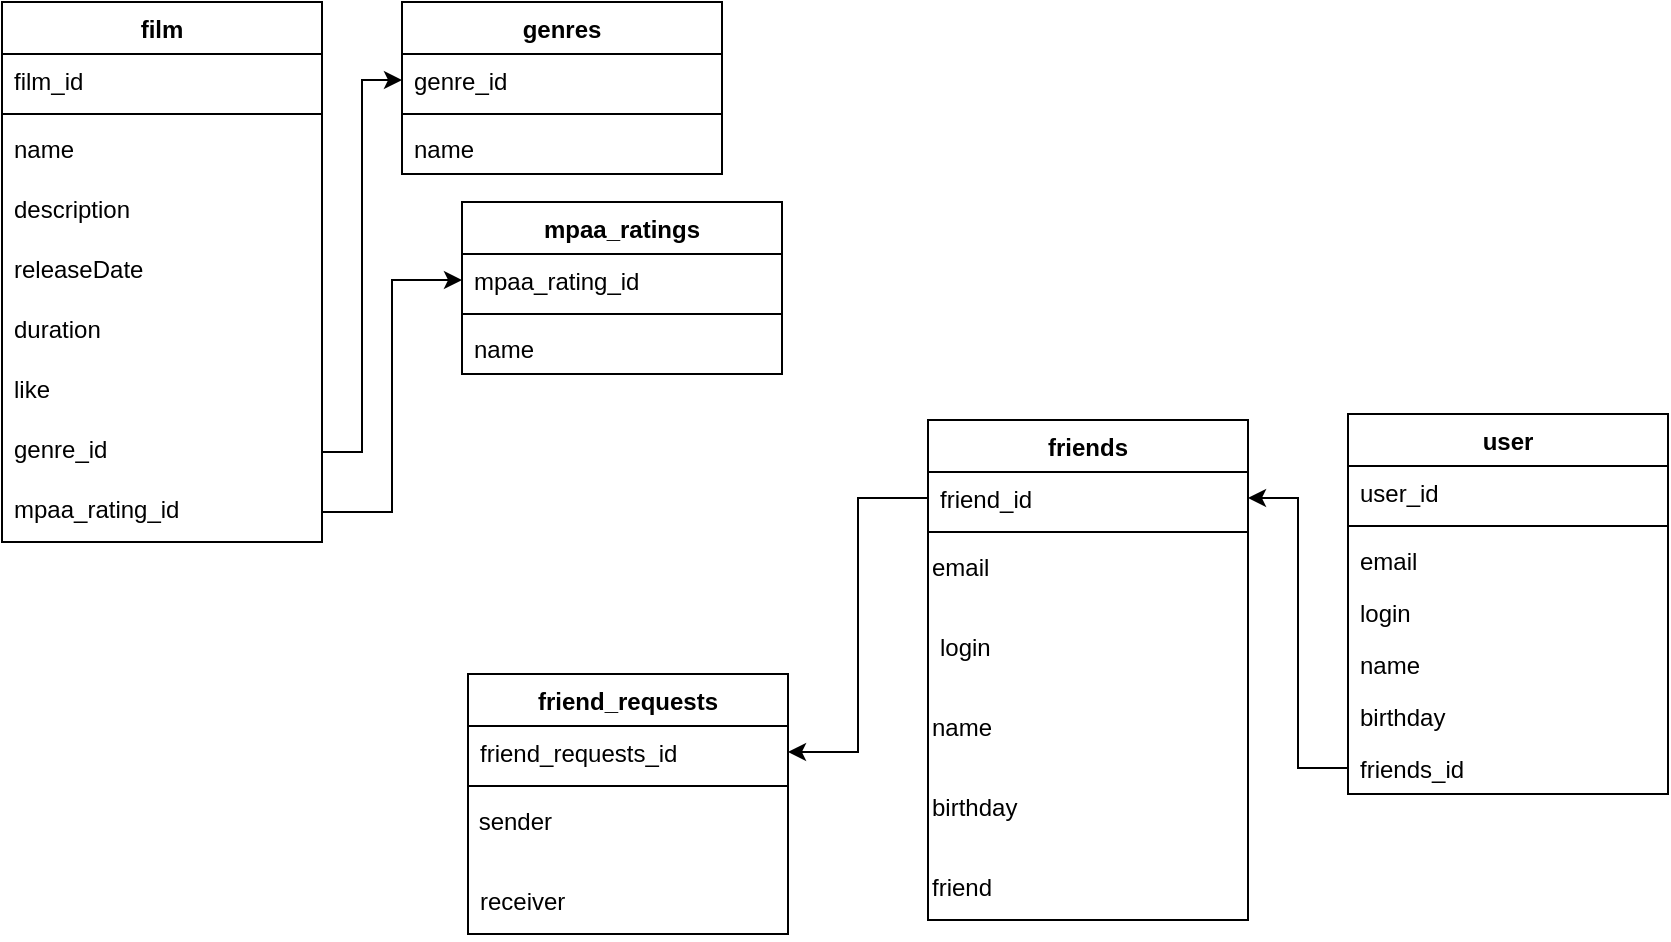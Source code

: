 <mxfile version="22.1.5" type="github">
  <diagram id="C5RBs43oDa-KdzZeNtuy" name="Page-1">
    <mxGraphModel dx="1741" dy="766" grid="0" gridSize="10" guides="1" tooltips="1" connect="1" arrows="1" fold="1" page="0" pageScale="1" pageWidth="827" pageHeight="1169" background="#ffffff" math="0" shadow="0">
      <root>
        <mxCell id="WIyWlLk6GJQsqaUBKTNV-0" />
        <mxCell id="WIyWlLk6GJQsqaUBKTNV-1" parent="WIyWlLk6GJQsqaUBKTNV-0" />
        <mxCell id="xBCUZ0o7GpwOlYW-5FfI-27" value="user" style="swimlane;fontStyle=1;align=center;verticalAlign=top;childLayout=stackLayout;horizontal=1;startSize=26;horizontalStack=0;resizeParent=1;resizeParentMax=0;resizeLast=0;collapsible=1;marginBottom=0;whiteSpace=wrap;html=1;labelBackgroundColor=none;shadow=0;" vertex="1" parent="WIyWlLk6GJQsqaUBKTNV-1">
          <mxGeometry x="377" y="258" width="160" height="190" as="geometry" />
        </mxCell>
        <mxCell id="xBCUZ0o7GpwOlYW-5FfI-28" value="user_id" style="text;align=left;verticalAlign=top;spacingLeft=4;spacingRight=4;overflow=hidden;rotatable=0;points=[[0,0.5],[1,0.5]];portConstraint=eastwest;whiteSpace=wrap;html=1;labelBackgroundColor=none;shadow=0;" vertex="1" parent="xBCUZ0o7GpwOlYW-5FfI-27">
          <mxGeometry y="26" width="160" height="26" as="geometry" />
        </mxCell>
        <mxCell id="xBCUZ0o7GpwOlYW-5FfI-29" value="" style="line;strokeWidth=1;fillColor=none;align=left;verticalAlign=middle;spacingTop=-1;spacingLeft=3;spacingRight=3;rotatable=0;labelPosition=right;points=[];portConstraint=eastwest;labelBackgroundColor=none;shadow=0;" vertex="1" parent="xBCUZ0o7GpwOlYW-5FfI-27">
          <mxGeometry y="52" width="160" height="8" as="geometry" />
        </mxCell>
        <mxCell id="xBCUZ0o7GpwOlYW-5FfI-31" value="email" style="text;align=left;verticalAlign=top;spacingLeft=4;spacingRight=4;overflow=hidden;rotatable=0;points=[[0,0.5],[1,0.5]];portConstraint=eastwest;whiteSpace=wrap;html=1;labelBackgroundColor=none;shadow=0;" vertex="1" parent="xBCUZ0o7GpwOlYW-5FfI-27">
          <mxGeometry y="60" width="160" height="26" as="geometry" />
        </mxCell>
        <mxCell id="xBCUZ0o7GpwOlYW-5FfI-33" value="login" style="text;align=left;verticalAlign=top;spacingLeft=4;spacingRight=4;overflow=hidden;rotatable=0;points=[[0,0.5],[1,0.5]];portConstraint=eastwest;whiteSpace=wrap;html=1;labelBackgroundColor=none;shadow=0;" vertex="1" parent="xBCUZ0o7GpwOlYW-5FfI-27">
          <mxGeometry y="86" width="160" height="26" as="geometry" />
        </mxCell>
        <mxCell id="xBCUZ0o7GpwOlYW-5FfI-35" value="name" style="text;align=left;verticalAlign=top;spacingLeft=4;spacingRight=4;overflow=hidden;rotatable=0;points=[[0,0.5],[1,0.5]];portConstraint=eastwest;whiteSpace=wrap;html=1;labelBackgroundColor=none;shadow=0;" vertex="1" parent="xBCUZ0o7GpwOlYW-5FfI-27">
          <mxGeometry y="112" width="160" height="26" as="geometry" />
        </mxCell>
        <mxCell id="xBCUZ0o7GpwOlYW-5FfI-36" value="birthday" style="text;align=left;verticalAlign=top;spacingLeft=4;spacingRight=4;overflow=hidden;rotatable=0;points=[[0,0.5],[1,0.5]];portConstraint=eastwest;whiteSpace=wrap;html=1;labelBackgroundColor=none;shadow=0;" vertex="1" parent="xBCUZ0o7GpwOlYW-5FfI-27">
          <mxGeometry y="138" width="160" height="26" as="geometry" />
        </mxCell>
        <mxCell id="xBCUZ0o7GpwOlYW-5FfI-37" value="friends_id" style="text;align=left;verticalAlign=top;spacingLeft=4;spacingRight=4;overflow=hidden;rotatable=0;points=[[0,0.5],[1,0.5]];portConstraint=eastwest;whiteSpace=wrap;html=1;labelBackgroundColor=none;shadow=0;" vertex="1" parent="xBCUZ0o7GpwOlYW-5FfI-27">
          <mxGeometry y="164" width="160" height="26" as="geometry" />
        </mxCell>
        <mxCell id="xBCUZ0o7GpwOlYW-5FfI-6" value="film" style="swimlane;fontStyle=1;align=center;verticalAlign=top;childLayout=stackLayout;horizontal=1;startSize=26;horizontalStack=0;resizeParent=1;resizeParentMax=0;resizeLast=0;collapsible=1;marginBottom=0;whiteSpace=wrap;html=1;direction=east;labelBackgroundColor=none;" vertex="1" parent="WIyWlLk6GJQsqaUBKTNV-1">
          <mxGeometry x="-296" y="52" width="160" height="270" as="geometry" />
        </mxCell>
        <mxCell id="xBCUZ0o7GpwOlYW-5FfI-7" value="film_id" style="text;align=left;verticalAlign=top;spacingLeft=4;spacingRight=4;overflow=hidden;rotatable=0;points=[[0,0.5],[1,0.5]];portConstraint=eastwest;whiteSpace=wrap;html=1;labelBackgroundColor=none;" vertex="1" parent="xBCUZ0o7GpwOlYW-5FfI-6">
          <mxGeometry y="26" width="160" height="26" as="geometry" />
        </mxCell>
        <mxCell id="xBCUZ0o7GpwOlYW-5FfI-8" value="" style="line;strokeWidth=1;fillColor=none;align=left;verticalAlign=middle;spacingTop=-1;spacingLeft=3;spacingRight=3;rotatable=0;labelPosition=right;points=[];portConstraint=eastwest;labelBackgroundColor=none;" vertex="1" parent="xBCUZ0o7GpwOlYW-5FfI-6">
          <mxGeometry y="52" width="160" height="8" as="geometry" />
        </mxCell>
        <mxCell id="xBCUZ0o7GpwOlYW-5FfI-10" value="name" style="text;align=left;verticalAlign=top;spacingLeft=4;spacingRight=4;overflow=hidden;rotatable=0;points=[[0,0.5],[1,0.5]];portConstraint=eastwest;whiteSpace=wrap;html=1;labelBackgroundColor=none;" vertex="1" parent="xBCUZ0o7GpwOlYW-5FfI-6">
          <mxGeometry y="60" width="160" height="30" as="geometry" />
        </mxCell>
        <mxCell id="xBCUZ0o7GpwOlYW-5FfI-11" value="description" style="text;align=left;verticalAlign=top;spacingLeft=4;spacingRight=4;overflow=hidden;rotatable=0;points=[[0,0.5],[1,0.5]];portConstraint=eastwest;whiteSpace=wrap;html=1;labelBackgroundColor=none;" vertex="1" parent="xBCUZ0o7GpwOlYW-5FfI-6">
          <mxGeometry y="90" width="160" height="30" as="geometry" />
        </mxCell>
        <mxCell id="xBCUZ0o7GpwOlYW-5FfI-12" value="releaseDate" style="text;align=left;verticalAlign=top;spacingLeft=4;spacingRight=4;overflow=hidden;rotatable=0;points=[[0,0.5],[1,0.5]];portConstraint=eastwest;whiteSpace=wrap;html=1;labelBackgroundColor=none;" vertex="1" parent="xBCUZ0o7GpwOlYW-5FfI-6">
          <mxGeometry y="120" width="160" height="30" as="geometry" />
        </mxCell>
        <mxCell id="xBCUZ0o7GpwOlYW-5FfI-13" value="duration" style="text;align=left;verticalAlign=top;spacingLeft=4;spacingRight=4;overflow=hidden;rotatable=0;points=[[0,0.5],[1,0.5]];portConstraint=eastwest;whiteSpace=wrap;html=1;labelBackgroundColor=none;" vertex="1" parent="xBCUZ0o7GpwOlYW-5FfI-6">
          <mxGeometry y="150" width="160" height="30" as="geometry" />
        </mxCell>
        <mxCell id="xBCUZ0o7GpwOlYW-5FfI-15" value="like" style="text;align=left;verticalAlign=top;spacingLeft=4;spacingRight=4;overflow=hidden;rotatable=0;points=[[0,0.5],[1,0.5]];portConstraint=eastwest;whiteSpace=wrap;html=1;labelBackgroundColor=none;" vertex="1" parent="xBCUZ0o7GpwOlYW-5FfI-6">
          <mxGeometry y="180" width="160" height="30" as="geometry" />
        </mxCell>
        <mxCell id="xBCUZ0o7GpwOlYW-5FfI-14" value="genre_id" style="text;align=left;verticalAlign=top;spacingLeft=4;spacingRight=4;overflow=hidden;rotatable=0;points=[[0,0.5],[1,0.5]];portConstraint=eastwest;whiteSpace=wrap;html=1;labelBackgroundColor=none;" vertex="1" parent="xBCUZ0o7GpwOlYW-5FfI-6">
          <mxGeometry y="210" width="160" height="30" as="geometry" />
        </mxCell>
        <mxCell id="xBCUZ0o7GpwOlYW-5FfI-16" value="mpaa_rating_id" style="text;align=left;verticalAlign=top;spacingLeft=4;spacingRight=4;overflow=hidden;rotatable=0;points=[[0,0.5],[1,0.5]];portConstraint=eastwest;whiteSpace=wrap;html=1;labelBackgroundColor=none;" vertex="1" parent="xBCUZ0o7GpwOlYW-5FfI-6">
          <mxGeometry y="240" width="160" height="30" as="geometry" />
        </mxCell>
        <mxCell id="xBCUZ0o7GpwOlYW-5FfI-17" value="genres" style="swimlane;fontStyle=1;align=center;verticalAlign=top;childLayout=stackLayout;horizontal=1;startSize=26;horizontalStack=0;resizeParent=1;resizeParentMax=0;resizeLast=0;collapsible=1;marginBottom=0;whiteSpace=wrap;html=1;labelBackgroundColor=none;" vertex="1" parent="WIyWlLk6GJQsqaUBKTNV-1">
          <mxGeometry x="-96" y="52" width="160" height="86" as="geometry" />
        </mxCell>
        <mxCell id="xBCUZ0o7GpwOlYW-5FfI-18" value="genre_id" style="text;align=left;verticalAlign=top;spacingLeft=4;spacingRight=4;overflow=hidden;rotatable=0;points=[[0,0.5],[1,0.5]];portConstraint=eastwest;whiteSpace=wrap;html=1;labelBackgroundColor=none;" vertex="1" parent="xBCUZ0o7GpwOlYW-5FfI-17">
          <mxGeometry y="26" width="160" height="26" as="geometry" />
        </mxCell>
        <mxCell id="xBCUZ0o7GpwOlYW-5FfI-19" value="" style="line;strokeWidth=1;fillColor=none;align=left;verticalAlign=middle;spacingTop=-1;spacingLeft=3;spacingRight=3;rotatable=0;labelPosition=right;points=[];portConstraint=eastwest;labelBackgroundColor=none;" vertex="1" parent="xBCUZ0o7GpwOlYW-5FfI-17">
          <mxGeometry y="52" width="160" height="8" as="geometry" />
        </mxCell>
        <mxCell id="xBCUZ0o7GpwOlYW-5FfI-20" value="name" style="text;align=left;verticalAlign=top;spacingLeft=4;spacingRight=4;overflow=hidden;rotatable=0;points=[[0,0.5],[1,0.5]];portConstraint=eastwest;whiteSpace=wrap;html=1;labelBackgroundColor=none;" vertex="1" parent="xBCUZ0o7GpwOlYW-5FfI-17">
          <mxGeometry y="60" width="160" height="26" as="geometry" />
        </mxCell>
        <mxCell id="xBCUZ0o7GpwOlYW-5FfI-21" value="mpaa_ratings" style="swimlane;fontStyle=1;align=center;verticalAlign=top;childLayout=stackLayout;horizontal=1;startSize=26;horizontalStack=0;resizeParent=1;resizeParentMax=0;resizeLast=0;collapsible=1;marginBottom=0;whiteSpace=wrap;html=1;labelBackgroundColor=none;" vertex="1" parent="WIyWlLk6GJQsqaUBKTNV-1">
          <mxGeometry x="-66" y="152" width="160" height="86" as="geometry" />
        </mxCell>
        <mxCell id="xBCUZ0o7GpwOlYW-5FfI-22" value="mpaa_rating_id" style="text;align=left;verticalAlign=top;spacingLeft=4;spacingRight=4;overflow=hidden;rotatable=0;points=[[0,0.5],[1,0.5]];portConstraint=eastwest;whiteSpace=wrap;html=1;labelBackgroundColor=none;" vertex="1" parent="xBCUZ0o7GpwOlYW-5FfI-21">
          <mxGeometry y="26" width="160" height="26" as="geometry" />
        </mxCell>
        <mxCell id="xBCUZ0o7GpwOlYW-5FfI-23" value="" style="line;strokeWidth=1;fillColor=none;align=left;verticalAlign=middle;spacingTop=-1;spacingLeft=3;spacingRight=3;rotatable=0;labelPosition=right;points=[];portConstraint=eastwest;labelBackgroundColor=none;" vertex="1" parent="xBCUZ0o7GpwOlYW-5FfI-21">
          <mxGeometry y="52" width="160" height="8" as="geometry" />
        </mxCell>
        <mxCell id="xBCUZ0o7GpwOlYW-5FfI-24" value="name" style="text;align=left;verticalAlign=top;spacingLeft=4;spacingRight=4;overflow=hidden;rotatable=0;points=[[0,0.5],[1,0.5]];portConstraint=eastwest;whiteSpace=wrap;html=1;labelBackgroundColor=none;" vertex="1" parent="xBCUZ0o7GpwOlYW-5FfI-21">
          <mxGeometry y="60" width="160" height="26" as="geometry" />
        </mxCell>
        <mxCell id="xBCUZ0o7GpwOlYW-5FfI-25" style="edgeStyle=orthogonalEdgeStyle;rounded=0;orthogonalLoop=1;jettySize=auto;html=1;exitX=1;exitY=0.5;exitDx=0;exitDy=0;entryX=0;entryY=0.5;entryDx=0;entryDy=0;labelBackgroundColor=none;fontColor=default;" edge="1" parent="WIyWlLk6GJQsqaUBKTNV-1" source="xBCUZ0o7GpwOlYW-5FfI-16" target="xBCUZ0o7GpwOlYW-5FfI-22">
          <mxGeometry relative="1" as="geometry" />
        </mxCell>
        <mxCell id="xBCUZ0o7GpwOlYW-5FfI-26" style="edgeStyle=orthogonalEdgeStyle;rounded=0;orthogonalLoop=1;jettySize=auto;html=1;exitX=1;exitY=0.5;exitDx=0;exitDy=0;entryX=0;entryY=0.5;entryDx=0;entryDy=0;labelBackgroundColor=none;fontColor=default;" edge="1" parent="WIyWlLk6GJQsqaUBKTNV-1" source="xBCUZ0o7GpwOlYW-5FfI-14" target="xBCUZ0o7GpwOlYW-5FfI-18">
          <mxGeometry relative="1" as="geometry" />
        </mxCell>
        <mxCell id="xBCUZ0o7GpwOlYW-5FfI-45" value="friend_requests" style="swimlane;fontStyle=1;align=center;verticalAlign=top;childLayout=stackLayout;horizontal=1;startSize=26;horizontalStack=0;resizeParent=1;resizeParentMax=0;resizeLast=0;collapsible=1;marginBottom=0;whiteSpace=wrap;html=1;labelBackgroundColor=none;shadow=0;" vertex="1" parent="WIyWlLk6GJQsqaUBKTNV-1">
          <mxGeometry x="-63" y="388" width="160" height="130" as="geometry" />
        </mxCell>
        <mxCell id="xBCUZ0o7GpwOlYW-5FfI-46" value="friend_requests_id" style="text;align=left;verticalAlign=top;spacingLeft=4;spacingRight=4;overflow=hidden;rotatable=0;points=[[0,0.5],[1,0.5]];portConstraint=eastwest;whiteSpace=wrap;html=1;labelBackgroundColor=none;shadow=0;" vertex="1" parent="xBCUZ0o7GpwOlYW-5FfI-45">
          <mxGeometry y="26" width="160" height="26" as="geometry" />
        </mxCell>
        <mxCell id="xBCUZ0o7GpwOlYW-5FfI-47" value="" style="line;strokeWidth=1;fillColor=none;align=left;verticalAlign=middle;spacingTop=-1;spacingLeft=3;spacingRight=3;rotatable=0;labelPosition=right;points=[];portConstraint=eastwest;labelBackgroundColor=none;shadow=0;" vertex="1" parent="xBCUZ0o7GpwOlYW-5FfI-45">
          <mxGeometry y="52" width="160" height="8" as="geometry" />
        </mxCell>
        <mxCell id="xBCUZ0o7GpwOlYW-5FfI-63" value="&amp;nbsp;sender" style="text;whiteSpace=wrap;html=1;labelBackgroundColor=none;shadow=0;" vertex="1" parent="xBCUZ0o7GpwOlYW-5FfI-45">
          <mxGeometry y="60" width="160" height="40" as="geometry" />
        </mxCell>
        <mxCell id="xBCUZ0o7GpwOlYW-5FfI-48" value="receiver" style="text;align=left;verticalAlign=top;spacingLeft=4;spacingRight=4;overflow=hidden;rotatable=0;points=[[0,0.5],[1,0.5]];portConstraint=eastwest;whiteSpace=wrap;html=1;labelBackgroundColor=none;shadow=0;" vertex="1" parent="xBCUZ0o7GpwOlYW-5FfI-45">
          <mxGeometry y="100" width="160" height="30" as="geometry" />
        </mxCell>
        <mxCell id="xBCUZ0o7GpwOlYW-5FfI-49" value="friends" style="swimlane;fontStyle=1;align=center;verticalAlign=top;childLayout=stackLayout;horizontal=1;startSize=26;horizontalStack=0;resizeParent=1;resizeParentMax=0;resizeLast=0;collapsible=1;marginBottom=0;whiteSpace=wrap;html=1;labelBackgroundColor=none;shadow=0;" vertex="1" parent="WIyWlLk6GJQsqaUBKTNV-1">
          <mxGeometry x="167" y="261" width="160" height="250" as="geometry" />
        </mxCell>
        <mxCell id="xBCUZ0o7GpwOlYW-5FfI-50" value="friend_id" style="text;align=left;verticalAlign=top;spacingLeft=4;spacingRight=4;overflow=hidden;rotatable=0;points=[[0,0.5],[1,0.5]];portConstraint=eastwest;whiteSpace=wrap;html=1;labelBackgroundColor=none;shadow=0;" vertex="1" parent="xBCUZ0o7GpwOlYW-5FfI-49">
          <mxGeometry y="26" width="160" height="26" as="geometry" />
        </mxCell>
        <mxCell id="xBCUZ0o7GpwOlYW-5FfI-51" value="" style="line;strokeWidth=1;fillColor=none;align=left;verticalAlign=middle;spacingTop=-1;spacingLeft=3;spacingRight=3;rotatable=0;labelPosition=right;points=[];portConstraint=eastwest;labelBackgroundColor=none;shadow=0;" vertex="1" parent="xBCUZ0o7GpwOlYW-5FfI-49">
          <mxGeometry y="52" width="160" height="8" as="geometry" />
        </mxCell>
        <mxCell id="xBCUZ0o7GpwOlYW-5FfI-58" value="email" style="text;whiteSpace=wrap;html=1;labelBackgroundColor=none;shadow=0;" vertex="1" parent="xBCUZ0o7GpwOlYW-5FfI-49">
          <mxGeometry y="60" width="160" height="40" as="geometry" />
        </mxCell>
        <mxCell id="xBCUZ0o7GpwOlYW-5FfI-52" value="login" style="text;align=left;verticalAlign=top;spacingLeft=4;spacingRight=4;overflow=hidden;rotatable=0;points=[[0,0.5],[1,0.5]];portConstraint=eastwest;whiteSpace=wrap;html=1;labelBackgroundColor=none;shadow=0;" vertex="1" parent="xBCUZ0o7GpwOlYW-5FfI-49">
          <mxGeometry y="100" width="160" height="40" as="geometry" />
        </mxCell>
        <mxCell id="xBCUZ0o7GpwOlYW-5FfI-59" value="name" style="text;whiteSpace=wrap;html=1;labelBackgroundColor=none;shadow=0;" vertex="1" parent="xBCUZ0o7GpwOlYW-5FfI-49">
          <mxGeometry y="140" width="160" height="40" as="geometry" />
        </mxCell>
        <mxCell id="xBCUZ0o7GpwOlYW-5FfI-61" value="birthday" style="text;whiteSpace=wrap;html=1;labelBackgroundColor=none;shadow=0;" vertex="1" parent="xBCUZ0o7GpwOlYW-5FfI-49">
          <mxGeometry y="180" width="160" height="40" as="geometry" />
        </mxCell>
        <mxCell id="xBCUZ0o7GpwOlYW-5FfI-60" value="friend" style="text;whiteSpace=wrap;html=1;labelBackgroundColor=none;shadow=0;" vertex="1" parent="xBCUZ0o7GpwOlYW-5FfI-49">
          <mxGeometry y="220" width="160" height="30" as="geometry" />
        </mxCell>
        <mxCell id="xBCUZ0o7GpwOlYW-5FfI-66" style="edgeStyle=orthogonalEdgeStyle;rounded=0;orthogonalLoop=1;jettySize=auto;html=1;exitX=0;exitY=0.5;exitDx=0;exitDy=0;entryX=1;entryY=0.5;entryDx=0;entryDy=0;labelBackgroundColor=none;fontColor=default;shadow=0;" edge="1" parent="WIyWlLk6GJQsqaUBKTNV-1" source="xBCUZ0o7GpwOlYW-5FfI-37" target="xBCUZ0o7GpwOlYW-5FfI-50">
          <mxGeometry relative="1" as="geometry" />
        </mxCell>
        <mxCell id="xBCUZ0o7GpwOlYW-5FfI-67" style="edgeStyle=orthogonalEdgeStyle;rounded=0;orthogonalLoop=1;jettySize=auto;html=1;exitX=0;exitY=0.5;exitDx=0;exitDy=0;entryX=1;entryY=0.5;entryDx=0;entryDy=0;labelBackgroundColor=none;fontColor=default;shadow=0;" edge="1" parent="WIyWlLk6GJQsqaUBKTNV-1" source="xBCUZ0o7GpwOlYW-5FfI-50" target="xBCUZ0o7GpwOlYW-5FfI-46">
          <mxGeometry relative="1" as="geometry" />
        </mxCell>
      </root>
    </mxGraphModel>
  </diagram>
</mxfile>

